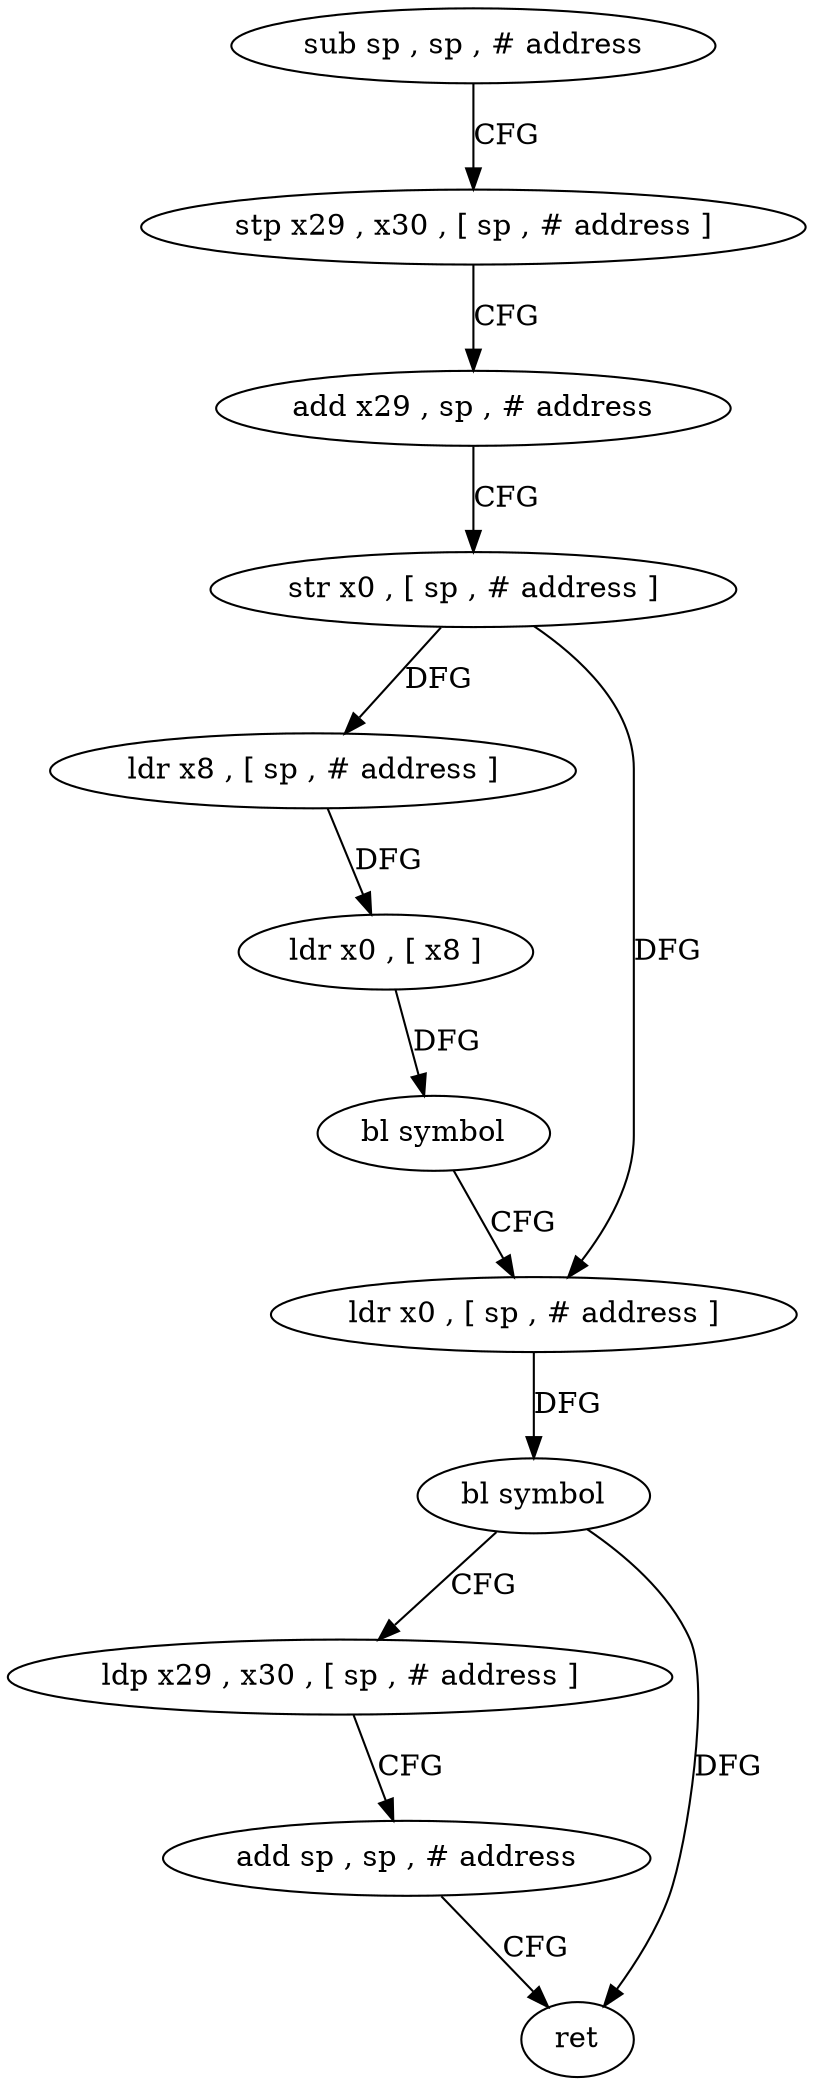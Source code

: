 digraph "func" {
"4202796" [label = "sub sp , sp , # address" ]
"4202800" [label = "stp x29 , x30 , [ sp , # address ]" ]
"4202804" [label = "add x29 , sp , # address" ]
"4202808" [label = "str x0 , [ sp , # address ]" ]
"4202812" [label = "ldr x8 , [ sp , # address ]" ]
"4202816" [label = "ldr x0 , [ x8 ]" ]
"4202820" [label = "bl symbol" ]
"4202824" [label = "ldr x0 , [ sp , # address ]" ]
"4202828" [label = "bl symbol" ]
"4202832" [label = "ldp x29 , x30 , [ sp , # address ]" ]
"4202836" [label = "add sp , sp , # address" ]
"4202840" [label = "ret" ]
"4202796" -> "4202800" [ label = "CFG" ]
"4202800" -> "4202804" [ label = "CFG" ]
"4202804" -> "4202808" [ label = "CFG" ]
"4202808" -> "4202812" [ label = "DFG" ]
"4202808" -> "4202824" [ label = "DFG" ]
"4202812" -> "4202816" [ label = "DFG" ]
"4202816" -> "4202820" [ label = "DFG" ]
"4202820" -> "4202824" [ label = "CFG" ]
"4202824" -> "4202828" [ label = "DFG" ]
"4202828" -> "4202832" [ label = "CFG" ]
"4202828" -> "4202840" [ label = "DFG" ]
"4202832" -> "4202836" [ label = "CFG" ]
"4202836" -> "4202840" [ label = "CFG" ]
}
